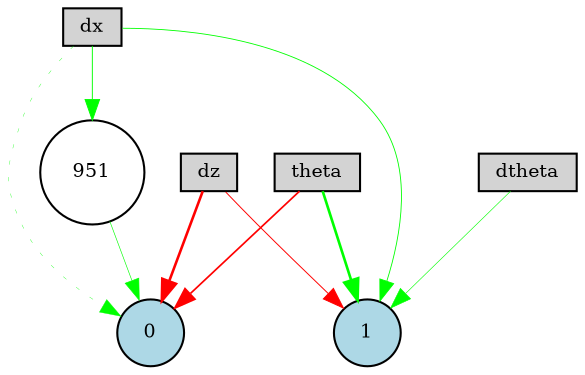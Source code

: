digraph {
	node [fontsize=9 height=0.2 shape=circle width=0.2]
	dx [fillcolor=lightgray shape=box style=filled]
	dz [fillcolor=lightgray shape=box style=filled]
	theta [fillcolor=lightgray shape=box style=filled]
	dtheta [fillcolor=lightgray shape=box style=filled]
	0 [fillcolor=lightblue style=filled]
	1 [fillcolor=lightblue style=filled]
	951 [fillcolor=white style=filled]
	theta -> 1 [color=green penwidth=1.2691164652519704 style=solid]
	dz -> 0 [color=red penwidth=1.2428659284169488 style=solid]
	theta -> 0 [color=red penwidth=0.818314343009715 style=solid]
	dtheta -> 1 [color=green penwidth=0.2879905021884336 style=solid]
	dx -> 1 [color=green penwidth=0.41319858529355 style=solid]
	dz -> 1 [color=red penwidth=0.46681799901855725 style=solid]
	dx -> 0 [color=green penwidth=0.1678834189733287 style=dotted]
	dx -> 951 [color=green penwidth=0.4458344807762581 style=solid]
	951 -> 0 [color=green penwidth=0.29869719934027944 style=solid]
}
